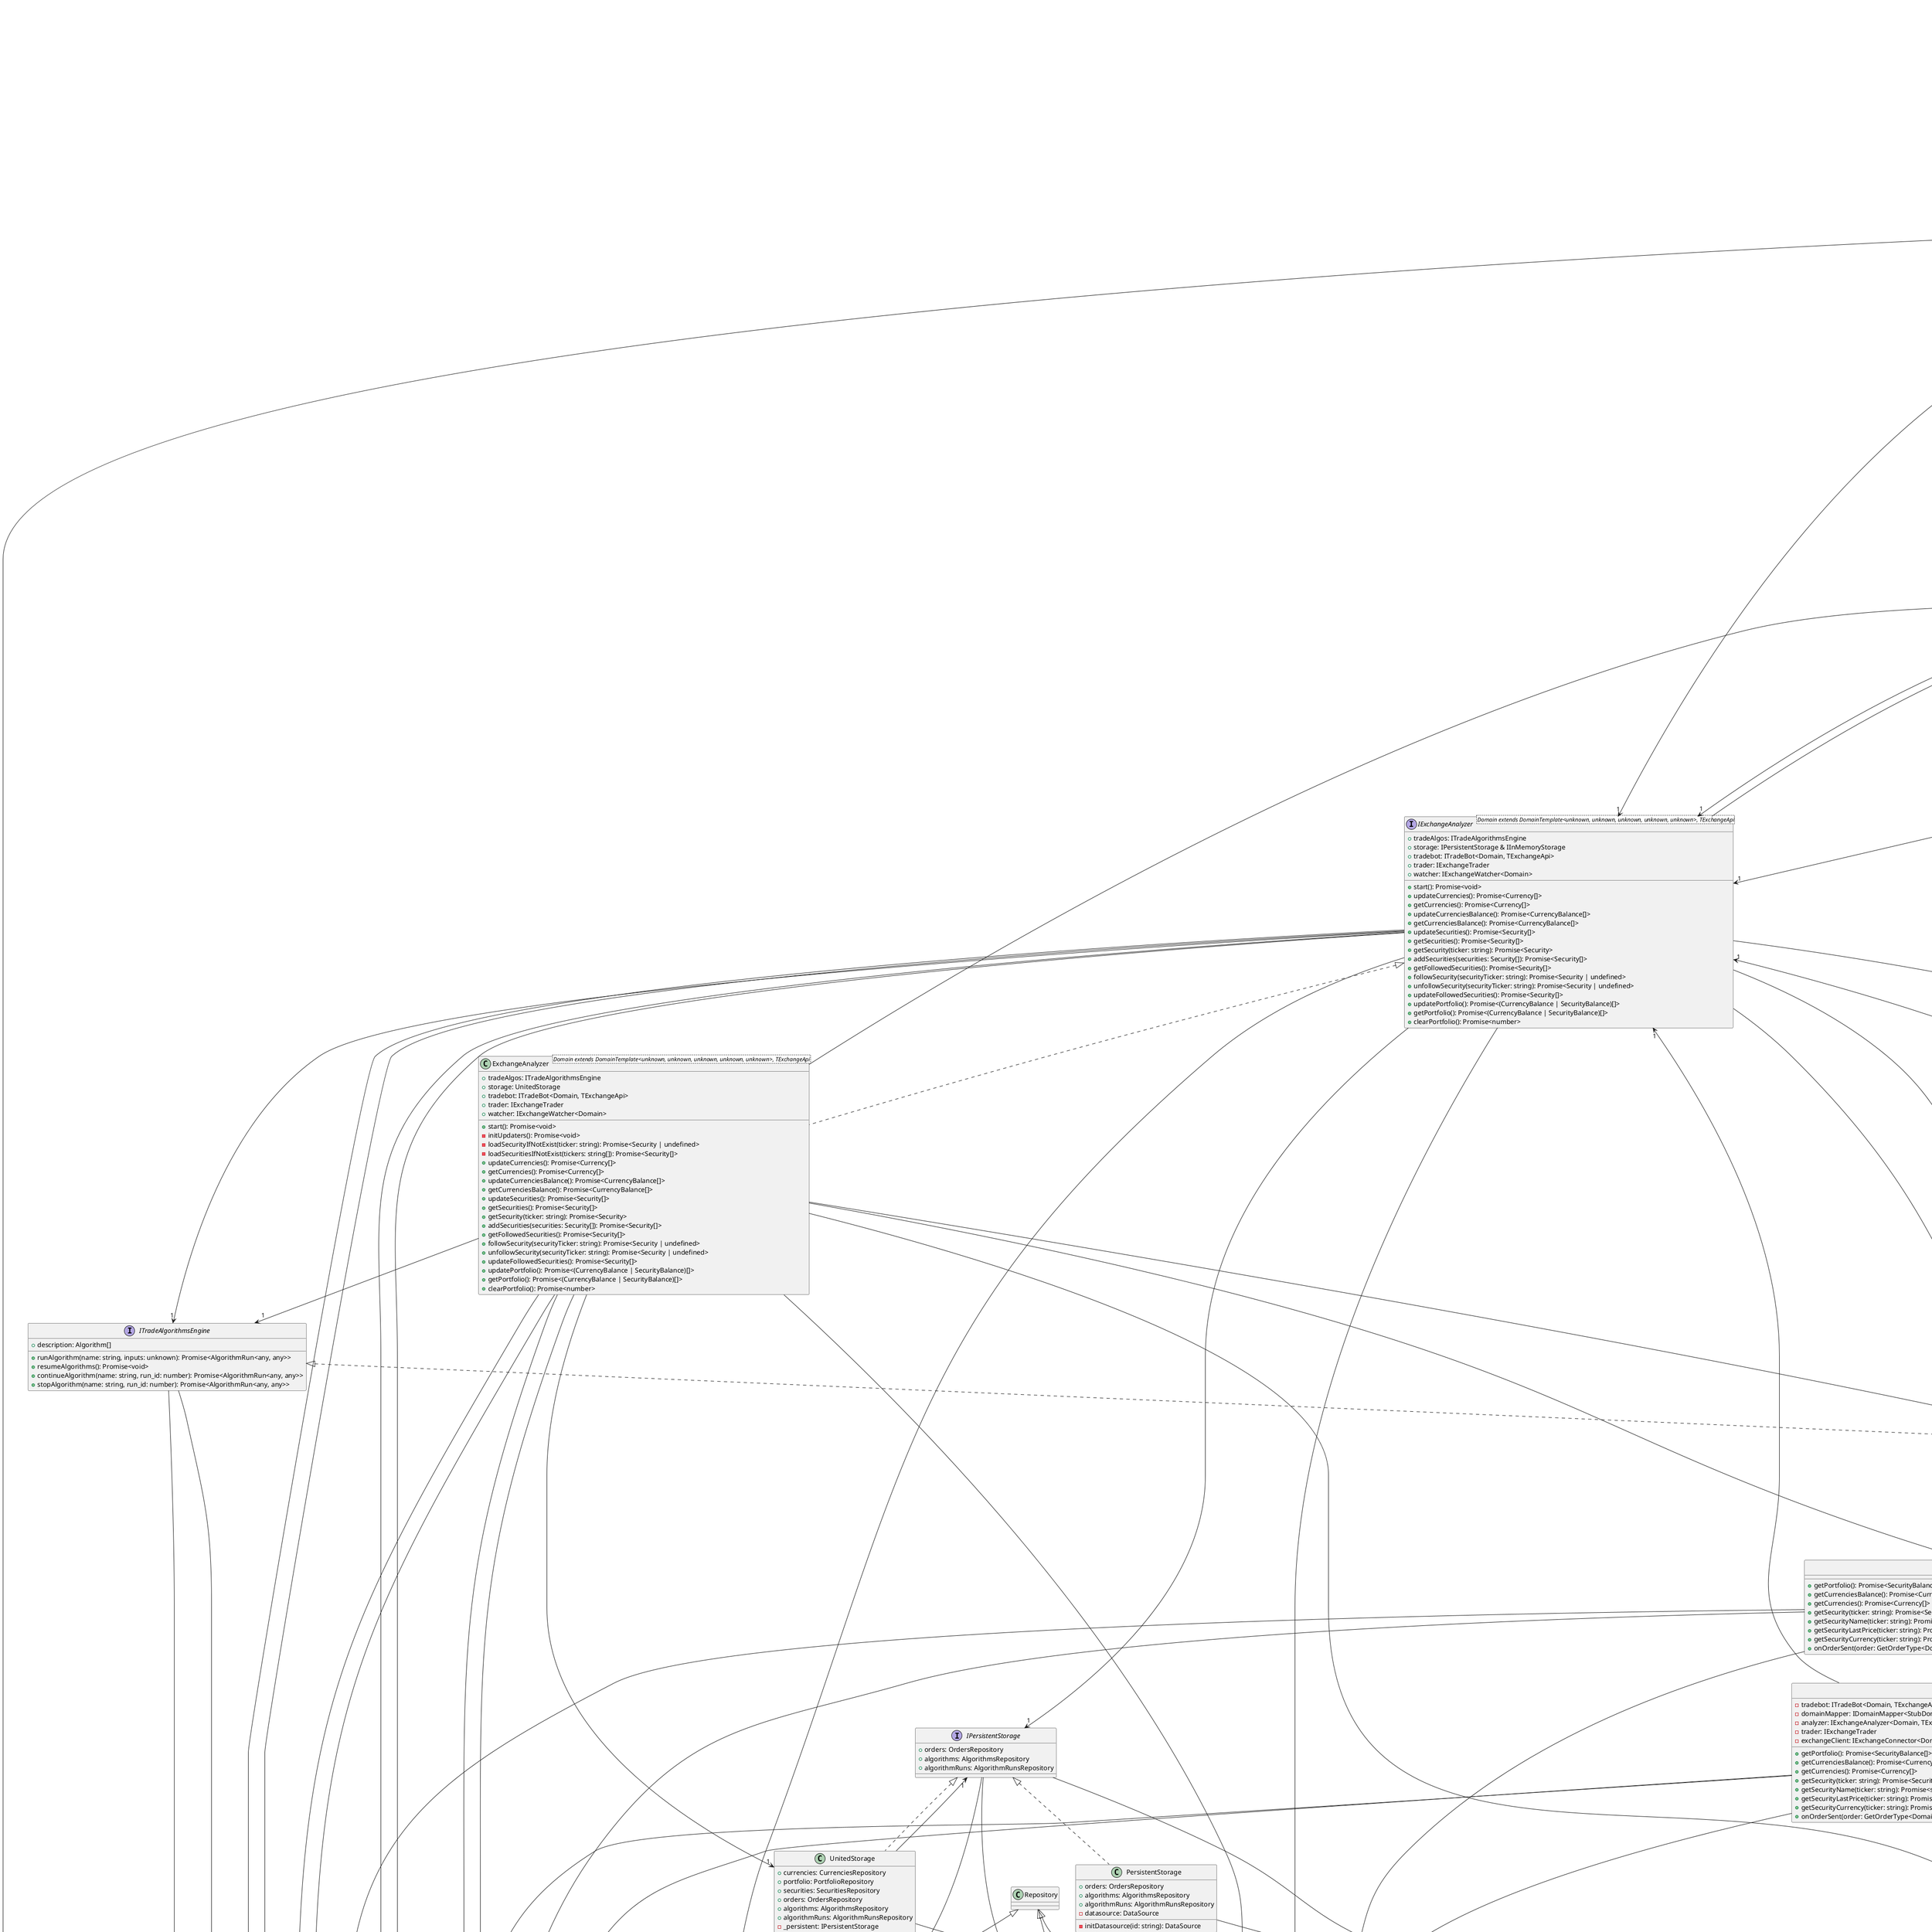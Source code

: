 @startuml
interface ITradeModule<Domain extends DomainTemplate<unknown, unknown, unknown, unknown, unknown>> {
    +sell(options: CreateOrderOptions): Promise<GetOrderType<Domain>>
    +buy(options: CreateOrderOptions): Promise<GetOrderType<Domain>>
    +marketSell(options: CreateOrderOptions): Promise<GetOrderType<Domain>>
    +marketBuy(options: CreateOrderOptions): Promise<GetOrderType<Domain>>
    +sellOrCancel(): Promise<GetOrderType<Domain>>
    +buyOrCancel(): Promise<GetOrderType<Domain>>
}
interface IInfoModule<Domain extends DomainTemplate<unknown, unknown, unknown, unknown, unknown>> {
    +getCurrencies(): Promise<GetCurrencyType<Domain>[]>
    +getSecurityLastPrice(ticker: string): Promise<number>
    +getSecurityCurrency(ticker: string): Promise<GetCurrencyType<Domain>>
    +getSecurityName(ticker: string): Promise<string>
    +getSecurity(ticker: string, ignoreCache?: boolean | undefined): Promise<GetSecurityBalanceType<Domain> | null>
    +getSecurityByExchangeId(id: string, ignoreCache?: boolean | undefined): Promise<GetSecurityBalanceType<Domain> | null>
}
interface IExchangeConnector<Domain extends DomainTemplate<unknown, unknown, unknown, unknown, unknown>, TExchangeApi> {
    +api: TExchangeApi
    +tradeModule: ITradeModule<Domain>
    +infoModule: IInfoModule<Domain>
    +domainMapper: IDomainMapper<Domain>
    +getPortfolio(): Promise<GetSecurityBalanceType<Domain>[]>
    +getCurrenciesBalance(): Promise<GetCurrencyBalanceType<Domain>[]>
}
abstract class AbstractTradeModule<Domain extends DomainTemplate<unknown, unknown, unknown, unknown, unknown>, TExchangeApi> implements ITradeModule {
    #exchangeClient: IExchangeConnector<Domain, TExchangeApi>
    +setExchangeClient(exchangeClient: IExchangeConnector<Domain, TExchangeApi>): void
    +{abstract} sell(__0: CreateOrderOptions): Promise<GetOrderType<Domain>>
    +{abstract} buy(__0: CreateOrderOptions): Promise<GetOrderType<Domain>>
    +{abstract} marketSell(__0: CreateOrderOptions): Promise<GetOrderType<Domain>>
    +{abstract} marketBuy(__0: CreateOrderOptions): Promise<GetOrderType<Domain>>
    +{abstract} sellOrCancel(): Promise<GetOrderType<Domain>>
    +{abstract} buyOrCancel(): Promise<GetOrderType<Domain>>
}
abstract class AbstractInfoModule<Domain extends DomainTemplate<unknown, unknown, unknown, unknown, unknown>, TExchangeApi> implements IInfoModule {
    #exchangeClient: IExchangeConnector<Domain, TExchangeApi>
    +setExchangeClient(exchangeClient: IExchangeConnector<Domain, TExchangeApi>): void
    +{abstract} getCurrencies(): Promise<GetCurrencyType<Domain>[]>
    +{abstract} getSecurityLastPrice(ticker: string): Promise<number>
    +{abstract} getSecurityCurrency(ticker: string): Promise<GetCurrencyType<Domain>>
    +{abstract} getSecurityName(ticker: string): Promise<string>
    +{abstract} getSecurity(ticker: string, ignoreCache?: boolean | undefined): Promise<GetSecurityType<Domain> | null>
    +{abstract} getSecurityByExchangeId(id: string, ignoreCache?: boolean | undefined): Promise<GetSecurityType<Domain> | null>
}
abstract class AbstractExchangeConnector<Domain extends DomainTemplate<unknown, unknown, unknown, unknown, unknown>, TExchangeApi> implements IExchangeConnector {
    -_isAccountInitialized: boolean
    +isAccountInitialized: boolean
    #isAccountInitialized: boolean
    +api: TExchangeApi
    +tradeModule: ITradeModule<Domain>
    +infoModule: IInfoModule<Domain>
    +domainMapper: IDomainMapper<Domain>
    #{abstract} initAccount(): Promise<unknown>
    +{abstract} getPortfolio(): Promise<GetSecurityBalanceType<Domain>[]>
    +{abstract} getCurrenciesBalance(): Promise<GetCurrencyBalanceType<Domain>[]>
}
class Algorithm {
    +name: string
    +description: string
    +inputTypes: InputTypes
    +algorithmRuns?: AlgorithmRun<any, any>[] | undefined
}
interface ITypedTransformer<TEntity, TDatabase> {
    +to: (entityValue: TEntity) => TDatabase
    +from: (databaseValue: TDatabase) => TEntity
}
class AlgorithmsRepository extends Repository
class AlgorithmRunsRepository extends Repository {
    +runOne(algorithmName: string, inputs: unknown, state?: unknown): Promise<AlgorithmRun<any, any>>
    +saveProgress(id: number, state: unknown): Promise<AlgorithmRun<any, any>>
    +loadProgress(id: number): Promise<AlgorithmRun<any, any> | null>
    +stopOne(id: number): Promise<AlgorithmRun<any, any>>
    +resumeOne(id: number): Promise<AlgorithmRun<any, any>>
    +finishOne(id: number): Promise<AlgorithmRun<any, any>>
    +storeError(id: number, error: Error): Promise<AlgorithmRun<any, any>>
    +findManyByAlgorithm(algorithmName: string): Promise<AlgorithmRun<any, any>[]>
    +findAllUnfinished(): Promise<AlgorithmRun<any, any>[]>
}
interface GetOrdersOptions extends ZGetOrdersOptions
class OrdersRepository extends Repository {
    +saveOne(order: Order, operation: "undefined" | "limit_buy" | "limit_sell" | "market_buy" | "market_sell" | "buy_or_cancel" | "sell_or_cancel", runId?: number | undefined): Promise<Order>
    +search(options: GetOrdersOptions): Promise<Order[]>
}
interface IPersistentStorage {
    +orders: OrdersRepository
    +algorithms: AlgorithmsRepository
    +algorithmRuns: AlgorithmRunsRepository
}
class PersistentStorage implements IPersistentStorage {
    +orders: OrdersRepository
    +algorithms: AlgorithmsRepository
    +algorithmRuns: AlgorithmRunsRepository
    -datasource: DataSource
    -initDatasource(id: string): DataSource
}
class PortfolioRepository {
    -items: PortfolioPosition[]
    -securitiesStore: SecuritiesRepository
    -findPosition(position: PortfolioPosition, searchIn?: PortfolioPosition[]): PortfolioPosition | undefined
    +setSecuritiesStore(store: SecuritiesRepository): void
    +portfolio: PortfolioPosition[]
    +currencies: CurrencyBalance[]
    +securities: SecurityBalance[]
    +updatePositions(positions: PortfolioPosition[]): void
    +updatePositionsAll(positions: PortfolioPosition[]): void
}
class SecuritiesRepository {
    -items: Security[]
    -followList: string[]
    -updateJournal: Map<string, Date>
    -portfolioStore: PortfolioRepository
    +setPortfolioStore(store: PortfolioRepository): void
    +securities: Security[]
    +followedSecurities: Security[]
    +securitiesWithUpdates: { updatedAt: Date | undefined; name: string; ticker: string; price: number; currencyTicker: string; }[]
    +follow(securityTicker: string): Security | undefined
    +unfollow(securityTicker: string): Security | undefined
    +updateSecurities(securities: Security[]): void
    +getBalanceOf(securityTicker: string): SecurityBalance | undefined
}
class CurrenciesRepository {
    -items: Currency[]
    -portfolioStore: PortfolioRepository
    +setPortfolioStore(store: PortfolioRepository): void
    +currencies: Currency[]
    +updateCurrenciesAll(currencies: Currency[]): void
    +getBalanceOf(currencyTicker: string): CurrencyBalance | undefined
}
interface IInMemoryStorage {
    +securities: SecuritiesRepository
    +portfolio: PortfolioRepository
    +currencies: CurrenciesRepository
}
class InMemoryStorage implements IInMemoryStorage {
    +securities: SecuritiesRepository
    +portfolio: PortfolioRepository
    +currencies: CurrenciesRepository
}
class UnitedStorage implements IPersistentStorage, IInMemoryStorage {
    +currencies: CurrenciesRepository
    +portfolio: PortfolioRepository
    +securities: SecuritiesRepository
    +orders: OrdersRepository
    +algorithms: AlgorithmsRepository
    +algorithmRuns: AlgorithmRunsRepository
    -_persistent: IPersistentStorage
    -_memory: IInMemoryStorage
}
class Order {
    +exchangeId: string
    +securityTicker: string
    +status: OrderStatus
    +operation: "undefined" | "limit_buy" | "limit_sell" | "market_buy" | "market_sell" | "buy_or_cancel" | "sell_or_cancel"
    +lots: number
    +price: number
    +updatedAt?: Date | undefined
    +algorithmRunId?: number | undefined
    +algorithmRun?: AlgorithmRun<any, any> | undefined
}
class AlgorithmRun<InputType, StateType> {
    +id: number
    +algorithmName: string
    +inputs: InputType
    +status: AlgorithmRunStatus
    +state: StateType
    +updatedAt: Date
    +createdAt: Date
    +algorithm: Algorithm
    +orders: Order[]
}
interface Currency {
    +name: string
    +ticker: string
    +exchangeTicker: string
}
interface CurrencyBalance {
    +type: "currency"
    +currencyTicker: string
    +amount: number
}
interface SecurityBalance {
    +type: "security"
    +securityTicker: string
    +amount: number
}
interface Security {
    +name: string
    +ticker: string
    +price: number
    +currencyTicker: string
}
abstract class AbstractDomainMapper<Domain extends DomainTemplate<unknown, unknown, unknown, unknown, unknown>, TExchangeApi> implements IDomainMapper {
    #exchangeClient: IExchangeConnector<Domain, TExchangeApi>
    +setExchangeClient(exchangeClient: IExchangeConnector<Domain, TExchangeApi>): void
    +{abstract} currency(currency: GetCurrencyType<Domain>): Promise<Currency>
    +{abstract} currencyBalance(currency: GetCurrencyBalanceType<Domain>): Promise<CurrencyBalance>
    +{abstract} security(security: GetSecurityType<Domain>): Promise<Security>
    +{abstract} securityBalance(portfolio: GetSecurityBalanceType<Domain>): Promise<SecurityBalance>
    +{abstract} order(order: GetOrderType<Domain>): Promise<Order>
    +{abstract} orderStatus(order: GetOrderType<Domain>): OrderStatus
    +{abstract} orderOperation(order: GetOrderType<Domain>): "undefined" | "limit_buy" | "limit_sell" | "market_buy" | "market_sell" | "buy_or_cancel" | "sell_or_cancel"
}
interface IDomainMapper<Domain extends DomainTemplate<unknown, unknown, unknown, unknown, unknown>> {
    +currency(currency: GetCurrencyType<Domain>): Promise<Currency>
    +currencyBalance(currency: GetCurrencyBalanceType<Domain>): Promise<CurrencyBalance>
    +security(security: GetSecurityType<Domain>): Promise<Security>
    +securityBalance(security: GetSecurityBalanceType<Domain>): Promise<SecurityBalance>
    +order(order: GetOrderType<Domain>): Promise<Order>
    +orderStatus(order: GetOrderType<Domain>): OrderStatus
    +orderOperation(order: GetOrderType<Domain>): "undefined" | "limit_buy" | "limit_sell" | "market_buy" | "market_sell" | "buy_or_cancel" | "sell_or_cancel"
}
interface ITradeAlgorithm<InputsType, StateType> {
    +details: Algorithm
    +name: string
    +description: string
    +inputs: InputTypes
    +main(inputs: InputsType): Promise<AlgorithmRun<InputsType, StateType>>
    +continue(id: number): Promise<AlgorithmRun<InputsType, StateType>>
    +stop(id: number): Promise<AlgorithmRun<InputsType, StateType>>
}
interface ITradeAlgorithmsEngine {
    +description: Algorithm[]
    +runAlgorithm(name: string, inputs: unknown): Promise<AlgorithmRun<any, any>>
    +resumeAlgorithms(): Promise<void>
    +continueAlgorithm(name: string, run_id: number): Promise<AlgorithmRun<any, any>>
    +stopAlgorithm(name: string, run_id: number): Promise<AlgorithmRun<any, any>>
}
interface IExpressAppCarrier {
    +app: Application
}
class ApiService {
    -tradeBot: ITradeBot<StubDomain, unknown>
    -express: Express
    -wss: ws.WebSocketServer
    -http: http.Server
    -configureServers(): Promise<void>
}
interface IHttpHeadersCarrier {
    +headers: IncomingHttpHeaders
}
class AuthService {
    -botToken: string
    +authByToken(token?: string): boolean
    +authByRequest(request: IHttpHeadersCarrier): boolean
}
interface SocketLogs {
    +robot_id: string
    +type: "error" | "info" | "warning"
    +message: string
    +attachment?: unknown
    +algorithm?: { name: string; run_id?: number | undefined; inputs?: unknown; state?: unknown; } | undefined
    +timestamp: string
}
class LoggerService {
    -tradebot: ITradeBot<any, any>
    -logger: Logger
    -lastLogs: SocketLogs[]
    -eventEmitter: EventEmitter
    -createLogsDirIfNotExist(): void
    -logToString(log: SocketLogs, __1?: { useColors?: boolean | undefined; showRobotId?: boolean | undefined; showType?: boolean | undefined; showTimestamp?: boolean | undefined; showAlgorithmName?: boolean | undefined; showAlgorithmRunId?: boolean | undefined; showAlgorithmState?: boolean | undefined; showAttachment?: boolean | undefined; }): string
    -logToFile(log: SocketLogs): void
    -logToConsole(log: SocketLogs): void
    -logToSocket(log: SocketLogs): void
    -updateLastLogs(log: SocketLogs): void
    +getLastLogs(): SocketLogs[]
    +log(body: Omit<Omit<SocketLogs, "robot_id">, "timestamp">, __1?: { internal?: boolean | undefined; }): void
    +subscribe(callback: (logs: SocketLogs) => void): void
    +unsubscribe(callback: (logs: SocketLogs) => void): void
}
interface ITradeBot<Domain extends DomainTemplate<unknown, unknown, unknown, unknown, unknown>, TExchangeApi> {
    +exchangeClient: IExchangeConnector<Domain, TExchangeApi>
    +analyzer: IExchangeAnalyzer<Domain, TExchangeApi>
    +trader: IExchangeTrader
    +watcher: IExchangeWatcher<Domain>
    +api: ApiService
    +logger: LoggerService
    +auth: AuthService
}
class TradeAlgorithmsEngine<Domain extends DomainTemplate<unknown, unknown, unknown, unknown, unknown>, TExchangeApi> implements ITradeAlgorithmsEngine {
    #analyzer: IExchangeAnalyzer<Domain, TExchangeApi>
    #trader: IExchangeTrader
    #watcher: IExchangeWatcher<Domain>
    #tradebot: ITradeBot<Domain, TExchangeApi>
    #algorithms: ITradeAlgorithm<unknown, unknown>[]
    +description: Algorithm[]
    +runAlgorithm(name: string, inputs: unknown): Promise<AlgorithmRun<any, any>>
    +resumeAlgorithms(): Promise<void>
    +continueAlgorithm(name: string, id: number): Promise<AlgorithmRun<any, any>>
    +stopAlgorithm(name: string, id: number): Promise<AlgorithmRun<any, any>>
}
interface IExchangeTrader {
    +scheduleAction(action: JobCallback, date: Date): Job
    +scheduleOrder(date: Date, order: CreateOrderOptions, algorithm_name?: string | undefined, run_id?: number | undefined): Job
    +sendOrder(orderDetails: CreateOrderOptions, algorithm_name?: string | undefined, run_id?: number | undefined): Promise<OrderStatus>
}
interface IExchangeWatcher<Domain extends DomainTemplate<unknown, unknown, unknown, unknown, unknown>> {
    +getPortfolio(): Promise<SecurityBalance[]>
    +getCurrenciesBalance(): Promise<CurrencyBalance[]>
    +getCurrencies(): Promise<Currency[]>
    +getSecurity(ticker: string): Promise<Security>
    +getSecurityName(ticker: string): Promise<string>
    +getSecurityLastPrice(ticker: string): Promise<number>
    +getSecurityCurrency(ticker: string): Promise<Currency>
    +onOrderSent(order: GetOrderType<Domain>, operation_type: "undefined" | "limit_buy" | "limit_sell" | "market_buy" | "market_sell" | "buy_or_cancel" | "sell_or_cancel", runId?: number | undefined): OrderStatus
}
interface IExchangeAnalyzer<Domain extends DomainTemplate<unknown, unknown, unknown, unknown, unknown>, TExchangeApi> {
    +tradeAlgos: ITradeAlgorithmsEngine
    +storage: IPersistentStorage & IInMemoryStorage
    +tradebot: ITradeBot<Domain, TExchangeApi>
    +trader: IExchangeTrader
    +watcher: IExchangeWatcher<Domain>
    +start(): Promise<void>
    +updateCurrencies(): Promise<Currency[]>
    +getCurrencies(): Promise<Currency[]>
    +updateCurrenciesBalance(): Promise<CurrencyBalance[]>
    +getCurrenciesBalance(): Promise<CurrencyBalance[]>
    +updateSecurities(): Promise<Security[]>
    +getSecurities(): Promise<Security[]>
    +getSecurity(ticker: string): Promise<Security>
    +addSecurities(securities: Security[]): Promise<Security[]>
    +getFollowedSecurities(): Promise<Security[]>
    +followSecurity(securityTicker: string): Promise<Security | undefined>
    +unfollowSecurity(securityTicker: string): Promise<Security | undefined>
    +updateFollowedSecurities(): Promise<Security[]>
    +updatePortfolio(): Promise<(CurrencyBalance | SecurityBalance)[]>
    +getPortfolio(): Promise<(CurrencyBalance | SecurityBalance)[]>
    +clearPortfolio(): Promise<number>
}
class ExchangeAnalyzer<Domain extends DomainTemplate<unknown, unknown, unknown, unknown, unknown>, TExchangeApi> implements IExchangeAnalyzer {
    +tradeAlgos: ITradeAlgorithmsEngine
    +storage: UnitedStorage
    +tradebot: ITradeBot<Domain, TExchangeApi>
    +trader: IExchangeTrader
    +watcher: IExchangeWatcher<Domain>
    +start(): Promise<void>
    -initUpdaters(): Promise<void>
    -loadSecurityIfNotExist(ticker: string): Promise<Security | undefined>
    -loadSecuritiesIfNotExist(tickers: string[]): Promise<Security[]>
    +updateCurrencies(): Promise<Currency[]>
    +getCurrencies(): Promise<Currency[]>
    +updateCurrenciesBalance(): Promise<CurrencyBalance[]>
    +getCurrenciesBalance(): Promise<CurrencyBalance[]>
    +updateSecurities(): Promise<Security[]>
    +getSecurities(): Promise<Security[]>
    +getSecurity(ticker: string): Promise<Security>
    +addSecurities(securities: Security[]): Promise<Security[]>
    +getFollowedSecurities(): Promise<Security[]>
    +followSecurity(securityTicker: string): Promise<Security | undefined>
    +unfollowSecurity(securityTicker: string): Promise<Security | undefined>
    +updateFollowedSecurities(): Promise<Security[]>
    +updatePortfolio(): Promise<(CurrencyBalance | SecurityBalance)[]>
    +getPortfolio(): Promise<(CurrencyBalance | SecurityBalance)[]>
    +clearPortfolio(): Promise<number>
}
class ExchangeTrader<Domain extends DomainTemplate<unknown, unknown, unknown, unknown, unknown>, TExchangeApi> implements IExchangeTrader {
    -tradebot: ITradeBot<Domain, TExchangeApi>
    -watcher: IExchangeWatcher<Domain>
    -logger: LoggerService
    -exchangeClient: IExchangeConnector<Domain, TExchangeApi>
    +scheduleAction(action: JobCallback, date: Date): Job
    +scheduleOrder(date: Date, order: CreateOrderOptions, algorithm_name?: string | undefined, run_id?: number | undefined): Job
    +sendOrder(orderDetails: CreateOrderOptions, algorithm_name?: string | undefined, run_id?: number | undefined): Promise<OrderStatus>
}
class ExchangeWatcher<Domain extends DomainTemplate<unknown, unknown, unknown, unknown, unknown>, TExchangeApi> implements IExchangeWatcher {
    -tradebot: ITradeBot<Domain, TExchangeApi>
    -domainMapper: IDomainMapper<StubDomain>
    -analyzer: IExchangeAnalyzer<Domain, TExchangeApi>
    -trader: IExchangeTrader
    -exchangeClient: IExchangeConnector<Domain, TExchangeApi>
    +getPortfolio(): Promise<SecurityBalance[]>
    +getCurrenciesBalance(): Promise<CurrencyBalance[]>
    +getCurrencies(): Promise<Currency[]>
    +getSecurity(ticker: string): Promise<Security>
    +getSecurityName(ticker: string): Promise<string>
    +getSecurityLastPrice(ticker: string): Promise<number>
    +getSecurityCurrency(ticker: string): Promise<Currency>
    +onOrderSent(order: GetOrderType<Domain>, operation_type: "undefined" | "limit_buy" | "limit_sell" | "market_buy" | "market_sell" | "buy_or_cancel" | "sell_or_cancel", runId?: number | undefined): OrderStatus
}
class TradeBot<Domain extends DomainTemplate<unknown, unknown, unknown, unknown, unknown>, TExchangeApi> implements ITradeBot {
    -_exchangeClient: IExchangeConnector<Domain, TExchangeApi>
    -_analyzer: IExchangeAnalyzer<Domain, TExchangeApi>
    -_trader: IExchangeTrader
    -_watcher: IExchangeWatcher<Domain>
    -_api: ApiService
    -_logger: LoggerService
    -_auth: AuthService
    +exchangeClient: IExchangeConnector<Domain, TExchangeApi>
    +analyzer: IExchangeAnalyzer<Domain, TExchangeApi>
    +trader: IExchangeTrader
    +watcher: IExchangeWatcher<Domain>
    +api: ApiService
    +logger: LoggerService
    +auth: AuthService
    -setup(__0: { exchangeClient: IExchangeConnector<Domain, TExchangeApi>; botToken?: string | undefined; initAlgorithmsCallback?: ((analyzer: IExchangeAnalyzer<Domain, TExchangeApi>) => ITradeAlgorithm[]) | undefined; }): Promise<void>
}
abstract class AbstractTradeAlgorithm<Domain extends DomainTemplate<unknown, unknown, unknown, unknown, unknown>, TExchangeApi, InputsType, StateType, StopDataType> implements ITradeAlgorithm {
    #analyzer: IExchangeAnalyzer<Domain, TExchangeApi>
    #watcher: IExchangeWatcher<Domain>
    #trader: IExchangeTrader
    #stopData: Map<number, StopDataType>
    -logger: LoggerService
    +details: Algorithm
    #fixStart(inputs: InputsType, state: StateType): Promise<AlgorithmRun<any, any>>
    #fixStop(id: number): Promise<AlgorithmRun<any, any>>
    #fixContinue(id: number): Promise<AlgorithmRun<any, any>>
    #fixFinish(id: number): Promise<AlgorithmRun<any, any>>
    #fixError(id: number, error: Error): Promise<AlgorithmRun<any, any>>
    #saveProgress(id: number, progress: StateType): Promise<AlgorithmRun<any, any>>
    #loadProgress(id: number): Promise<AlgorithmRun<any, any>>
    +{abstract} name: string
    +{abstract} description: string
    +{abstract} inputs: InputTypes
    +{abstract} main(inputs: InputsType): Promise<AlgorithmRun<InputsType, StateType>>
    +{abstract} continue(id: number): Promise<AlgorithmRun<InputsType, StateType>>
    +{abstract} stop(id: number): Promise<AlgorithmRun<InputsType, StateType>>
}
IExchangeConnector --> "1" ITradeModule
IExchangeConnector --> "1" IInfoModule
IExchangeConnector --> "1" IDomainMapper
AbstractTradeModule --> "1" IExchangeConnector
AbstractInfoModule --> "1" IExchangeConnector
AbstractExchangeConnector --> "1" ITradeModule
AbstractExchangeConnector --> "1" IInfoModule
AbstractExchangeConnector --> "1" IDomainMapper
Algorithm --> "1" AlgorithmRun
AlgorithmRunsRepository --> "1" AlgorithmRun
OrdersRepository --> "1" Order
OrdersRepository --> "1" GetOrdersOptions
OrdersRepository --> "*" Order
IPersistentStorage --> "1" OrdersRepository
IPersistentStorage --> "1" AlgorithmsRepository
IPersistentStorage --> "1" AlgorithmRunsRepository
PersistentStorage --> "1" OrdersRepository
PersistentStorage --> "1" AlgorithmsRepository
PersistentStorage --> "1" AlgorithmRunsRepository
PortfolioRepository --> "1" SecuritiesRepository
PortfolioRepository --> "*" CurrencyBalance
PortfolioRepository --> "*" SecurityBalance
SecuritiesRepository --> "*" Security
SecuritiesRepository --> "1" PortfolioRepository
SecuritiesRepository --> "1" Security
SecuritiesRepository --> "1" SecurityBalance
CurrenciesRepository --> "*" Currency
CurrenciesRepository --> "1" PortfolioRepository
CurrenciesRepository --> "1" Currency
CurrenciesRepository --> "1" CurrencyBalance
IInMemoryStorage --> "1" SecuritiesRepository
IInMemoryStorage --> "1" PortfolioRepository
IInMemoryStorage --> "1" CurrenciesRepository
InMemoryStorage --> "1" SecuritiesRepository
InMemoryStorage --> "1" PortfolioRepository
InMemoryStorage --> "1" CurrenciesRepository
UnitedStorage --> "1" CurrenciesRepository
UnitedStorage --> "1" PortfolioRepository
UnitedStorage --> "1" SecuritiesRepository
UnitedStorage --> "1" OrdersRepository
UnitedStorage --> "1" AlgorithmsRepository
UnitedStorage --> "1" AlgorithmRunsRepository
UnitedStorage --> "1" IPersistentStorage
UnitedStorage --> "1" IInMemoryStorage
Order --> "1" AlgorithmRun
AlgorithmRun --> "1" Algorithm
AlgorithmRun --> "*" Order
AbstractDomainMapper --> "1" IExchangeConnector
AbstractDomainMapper --> "1" Currency
AbstractDomainMapper --> "1" CurrencyBalance
AbstractDomainMapper --> "1" Security
AbstractDomainMapper --> "1" SecurityBalance
AbstractDomainMapper --> "1" Order
IDomainMapper --> "1" Currency
IDomainMapper --> "1" CurrencyBalance
IDomainMapper --> "1" Security
IDomainMapper --> "1" SecurityBalance
IDomainMapper --> "1" Order
ITradeAlgorithm --> "1" Algorithm
ITradeAlgorithm --> "1" AlgorithmRun
ITradeAlgorithmsEngine --> "*" Algorithm
ITradeAlgorithmsEngine --> "1" AlgorithmRun
ApiService --> "1" ITradeBot
AuthService --> "1" IHttpHeadersCarrier
LoggerService --> "1" ITradeBot
LoggerService --> "*" SocketLogs
LoggerService --> "1" SocketLogs
ITradeBot --> "1" IExchangeConnector
ITradeBot --> "1" IExchangeAnalyzer
ITradeBot --> "1" IExchangeTrader
ITradeBot --> "1" IExchangeWatcher
ITradeBot --> "1" ApiService
ITradeBot --> "1" LoggerService
ITradeBot --> "1" AuthService
TradeAlgorithmsEngine --> "1" IExchangeAnalyzer
TradeAlgorithmsEngine --> "1" IExchangeTrader
TradeAlgorithmsEngine --> "1" IExchangeWatcher
TradeAlgorithmsEngine --> "1" ITradeBot
TradeAlgorithmsEngine --> "1" ITradeAlgorithm
TradeAlgorithmsEngine --> "*" Algorithm
TradeAlgorithmsEngine --> "1" AlgorithmRun
IExchangeWatcher --> "*" SecurityBalance
IExchangeWatcher --> "*" CurrencyBalance
IExchangeWatcher --> "*" Currency
IExchangeWatcher --> "1" Security
IExchangeWatcher --> "1" Currency
IExchangeAnalyzer --> "1" ITradeAlgorithmsEngine
IExchangeAnalyzer --> "1" IPersistentStorage
IExchangeAnalyzer --> "1" IInMemoryStorage
IExchangeAnalyzer --> "1" ITradeBot
IExchangeAnalyzer --> "1" IExchangeTrader
IExchangeAnalyzer --> "1" IExchangeWatcher
IExchangeAnalyzer --> "*" Currency
IExchangeAnalyzer --> "*" CurrencyBalance
IExchangeAnalyzer --> "*" Security
IExchangeAnalyzer --> "1" Security
IExchangeAnalyzer --> "1" CurrencyBalance
IExchangeAnalyzer --> "1" SecurityBalance
ExchangeAnalyzer --> "1" ITradeAlgorithmsEngine
ExchangeAnalyzer --> "1" UnitedStorage
ExchangeAnalyzer --> "1" ITradeBot
ExchangeAnalyzer --> "1" IExchangeTrader
ExchangeAnalyzer --> "1" IExchangeWatcher
ExchangeAnalyzer --> "1" Security
ExchangeAnalyzer --> "*" Security
ExchangeAnalyzer --> "*" Currency
ExchangeAnalyzer --> "*" CurrencyBalance
ExchangeAnalyzer --> "1" CurrencyBalance
ExchangeAnalyzer --> "1" SecurityBalance
ExchangeTrader --> "1" ITradeBot
ExchangeTrader --> "1" IExchangeWatcher
ExchangeTrader --> "1" LoggerService
ExchangeTrader --> "1" IExchangeConnector
ExchangeWatcher --> "1" ITradeBot
ExchangeWatcher --> "1" IDomainMapper
ExchangeWatcher --> "1" IExchangeAnalyzer
ExchangeWatcher --> "1" IExchangeTrader
ExchangeWatcher --> "1" IExchangeConnector
ExchangeWatcher --> "*" SecurityBalance
ExchangeWatcher --> "*" CurrencyBalance
ExchangeWatcher --> "*" Currency
ExchangeWatcher --> "1" Security
ExchangeWatcher --> "1" Currency
TradeBot --> "1" IExchangeConnector
TradeBot --> "1" IExchangeAnalyzer
TradeBot --> "1" IExchangeTrader
TradeBot --> "1" IExchangeWatcher
TradeBot --> "1" ApiService
TradeBot --> "1" LoggerService
TradeBot --> "1" AuthService
TradeBot --> "1" ITradeAlgorithm
AbstractTradeAlgorithm --> "1" IExchangeAnalyzer
AbstractTradeAlgorithm --> "1" IExchangeWatcher
AbstractTradeAlgorithm --> "1" IExchangeTrader
AbstractTradeAlgorithm --> "1" LoggerService
AbstractTradeAlgorithm --> "1" Algorithm
AbstractTradeAlgorithm --> "1" AlgorithmRun
@enduml